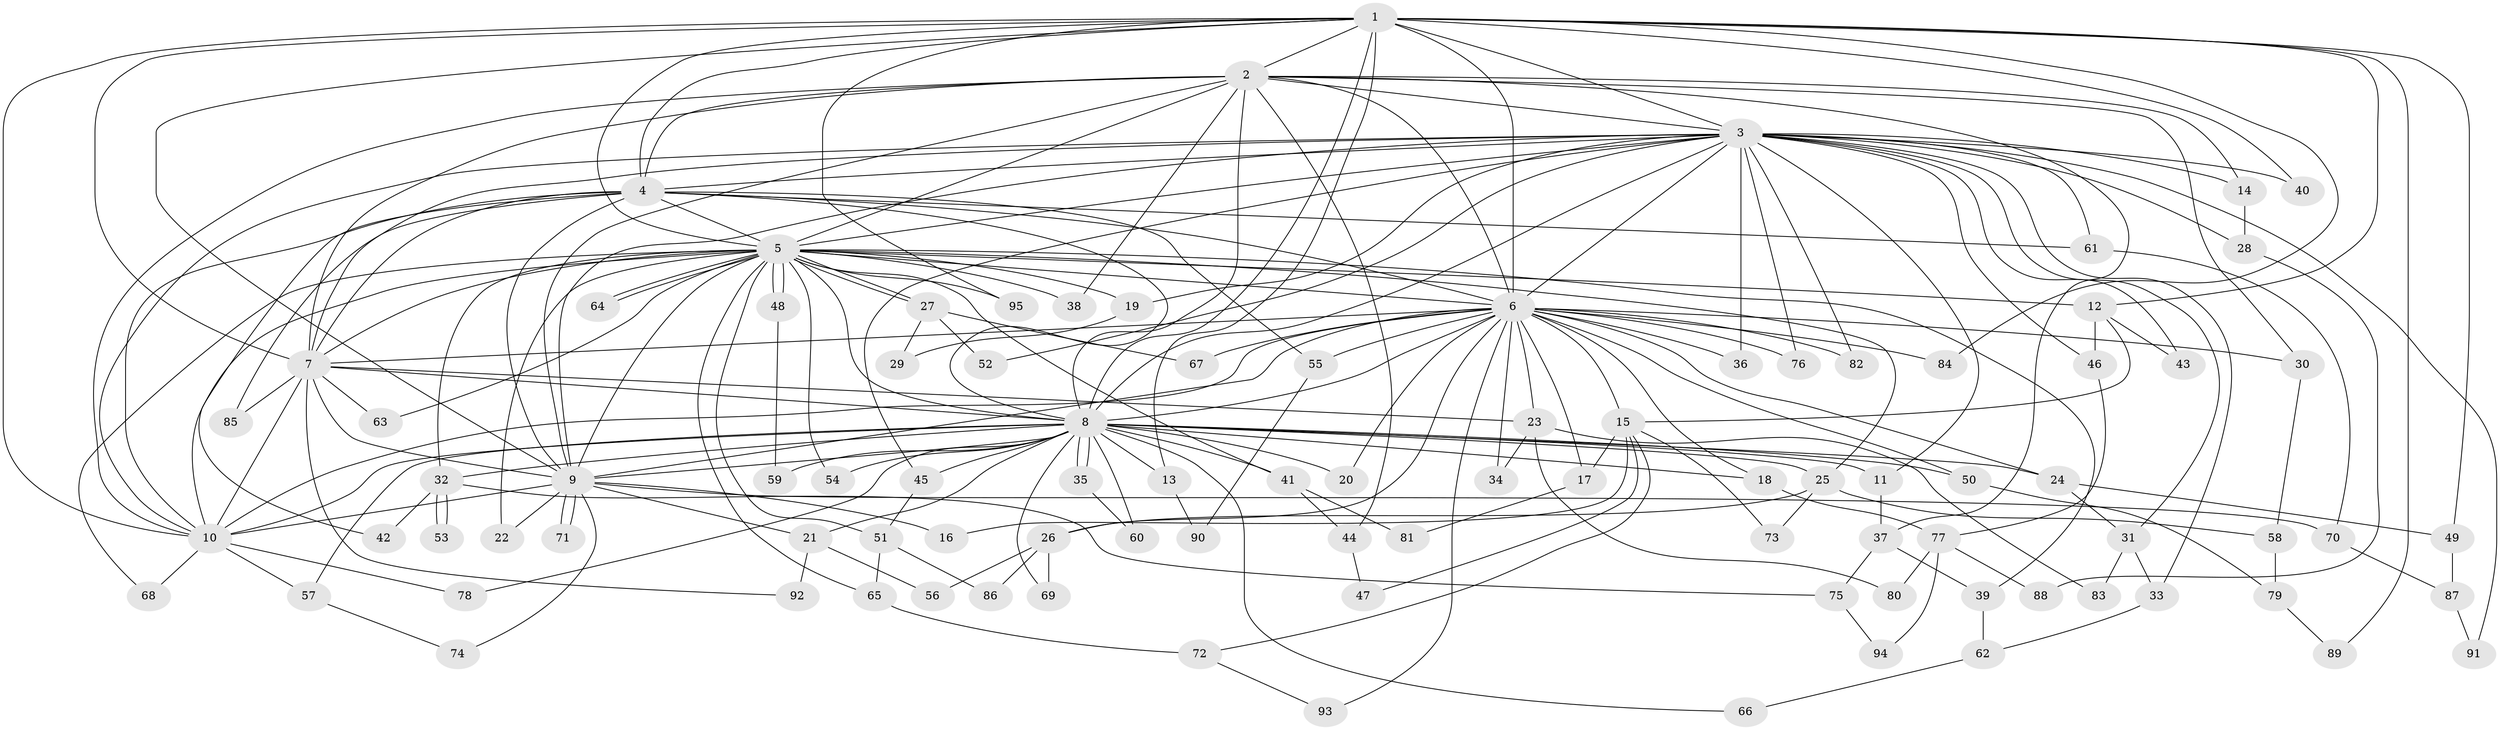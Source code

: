 // Generated by graph-tools (version 1.1) at 2025/13/03/09/25 04:13:48]
// undirected, 95 vertices, 215 edges
graph export_dot {
graph [start="1"]
  node [color=gray90,style=filled];
  1;
  2;
  3;
  4;
  5;
  6;
  7;
  8;
  9;
  10;
  11;
  12;
  13;
  14;
  15;
  16;
  17;
  18;
  19;
  20;
  21;
  22;
  23;
  24;
  25;
  26;
  27;
  28;
  29;
  30;
  31;
  32;
  33;
  34;
  35;
  36;
  37;
  38;
  39;
  40;
  41;
  42;
  43;
  44;
  45;
  46;
  47;
  48;
  49;
  50;
  51;
  52;
  53;
  54;
  55;
  56;
  57;
  58;
  59;
  60;
  61;
  62;
  63;
  64;
  65;
  66;
  67;
  68;
  69;
  70;
  71;
  72;
  73;
  74;
  75;
  76;
  77;
  78;
  79;
  80;
  81;
  82;
  83;
  84;
  85;
  86;
  87;
  88;
  89;
  90;
  91;
  92;
  93;
  94;
  95;
  1 -- 2;
  1 -- 3;
  1 -- 4;
  1 -- 5;
  1 -- 6;
  1 -- 7;
  1 -- 8;
  1 -- 9;
  1 -- 10;
  1 -- 12;
  1 -- 13;
  1 -- 40;
  1 -- 49;
  1 -- 84;
  1 -- 89;
  1 -- 95;
  2 -- 3;
  2 -- 4;
  2 -- 5;
  2 -- 6;
  2 -- 7;
  2 -- 8;
  2 -- 9;
  2 -- 10;
  2 -- 14;
  2 -- 30;
  2 -- 37;
  2 -- 38;
  2 -- 44;
  3 -- 4;
  3 -- 5;
  3 -- 6;
  3 -- 7;
  3 -- 8;
  3 -- 9;
  3 -- 10;
  3 -- 11;
  3 -- 14;
  3 -- 19;
  3 -- 28;
  3 -- 31;
  3 -- 33;
  3 -- 36;
  3 -- 40;
  3 -- 43;
  3 -- 45;
  3 -- 46;
  3 -- 52;
  3 -- 61;
  3 -- 76;
  3 -- 82;
  3 -- 91;
  4 -- 5;
  4 -- 6;
  4 -- 7;
  4 -- 8;
  4 -- 9;
  4 -- 10;
  4 -- 42;
  4 -- 55;
  4 -- 61;
  4 -- 85;
  5 -- 6;
  5 -- 7;
  5 -- 8;
  5 -- 9;
  5 -- 10;
  5 -- 12;
  5 -- 19;
  5 -- 22;
  5 -- 25;
  5 -- 27;
  5 -- 27;
  5 -- 32;
  5 -- 38;
  5 -- 39;
  5 -- 41;
  5 -- 48;
  5 -- 48;
  5 -- 51;
  5 -- 54;
  5 -- 63;
  5 -- 64;
  5 -- 64;
  5 -- 65;
  5 -- 68;
  5 -- 95;
  6 -- 7;
  6 -- 8;
  6 -- 9;
  6 -- 10;
  6 -- 15;
  6 -- 17;
  6 -- 18;
  6 -- 20;
  6 -- 23;
  6 -- 24;
  6 -- 26;
  6 -- 30;
  6 -- 34;
  6 -- 36;
  6 -- 50;
  6 -- 55;
  6 -- 67;
  6 -- 76;
  6 -- 82;
  6 -- 84;
  6 -- 93;
  7 -- 8;
  7 -- 9;
  7 -- 10;
  7 -- 23;
  7 -- 63;
  7 -- 85;
  7 -- 92;
  8 -- 9;
  8 -- 10;
  8 -- 11;
  8 -- 13;
  8 -- 18;
  8 -- 20;
  8 -- 21;
  8 -- 24;
  8 -- 25;
  8 -- 32;
  8 -- 35;
  8 -- 35;
  8 -- 41;
  8 -- 45;
  8 -- 50;
  8 -- 54;
  8 -- 57;
  8 -- 59;
  8 -- 60;
  8 -- 66;
  8 -- 69;
  8 -- 78;
  9 -- 10;
  9 -- 16;
  9 -- 21;
  9 -- 22;
  9 -- 70;
  9 -- 71;
  9 -- 71;
  9 -- 74;
  10 -- 57;
  10 -- 68;
  10 -- 78;
  11 -- 37;
  12 -- 15;
  12 -- 43;
  12 -- 46;
  13 -- 90;
  14 -- 28;
  15 -- 16;
  15 -- 17;
  15 -- 47;
  15 -- 72;
  15 -- 73;
  17 -- 81;
  18 -- 77;
  19 -- 29;
  21 -- 56;
  21 -- 92;
  23 -- 34;
  23 -- 80;
  23 -- 83;
  24 -- 31;
  24 -- 49;
  25 -- 26;
  25 -- 58;
  25 -- 73;
  26 -- 56;
  26 -- 69;
  26 -- 86;
  27 -- 29;
  27 -- 52;
  27 -- 67;
  28 -- 88;
  30 -- 58;
  31 -- 33;
  31 -- 83;
  32 -- 42;
  32 -- 53;
  32 -- 53;
  32 -- 75;
  33 -- 62;
  35 -- 60;
  37 -- 39;
  37 -- 75;
  39 -- 62;
  41 -- 44;
  41 -- 81;
  44 -- 47;
  45 -- 51;
  46 -- 77;
  48 -- 59;
  49 -- 87;
  50 -- 79;
  51 -- 65;
  51 -- 86;
  55 -- 90;
  57 -- 74;
  58 -- 79;
  61 -- 70;
  62 -- 66;
  65 -- 72;
  70 -- 87;
  72 -- 93;
  75 -- 94;
  77 -- 80;
  77 -- 88;
  77 -- 94;
  79 -- 89;
  87 -- 91;
}
